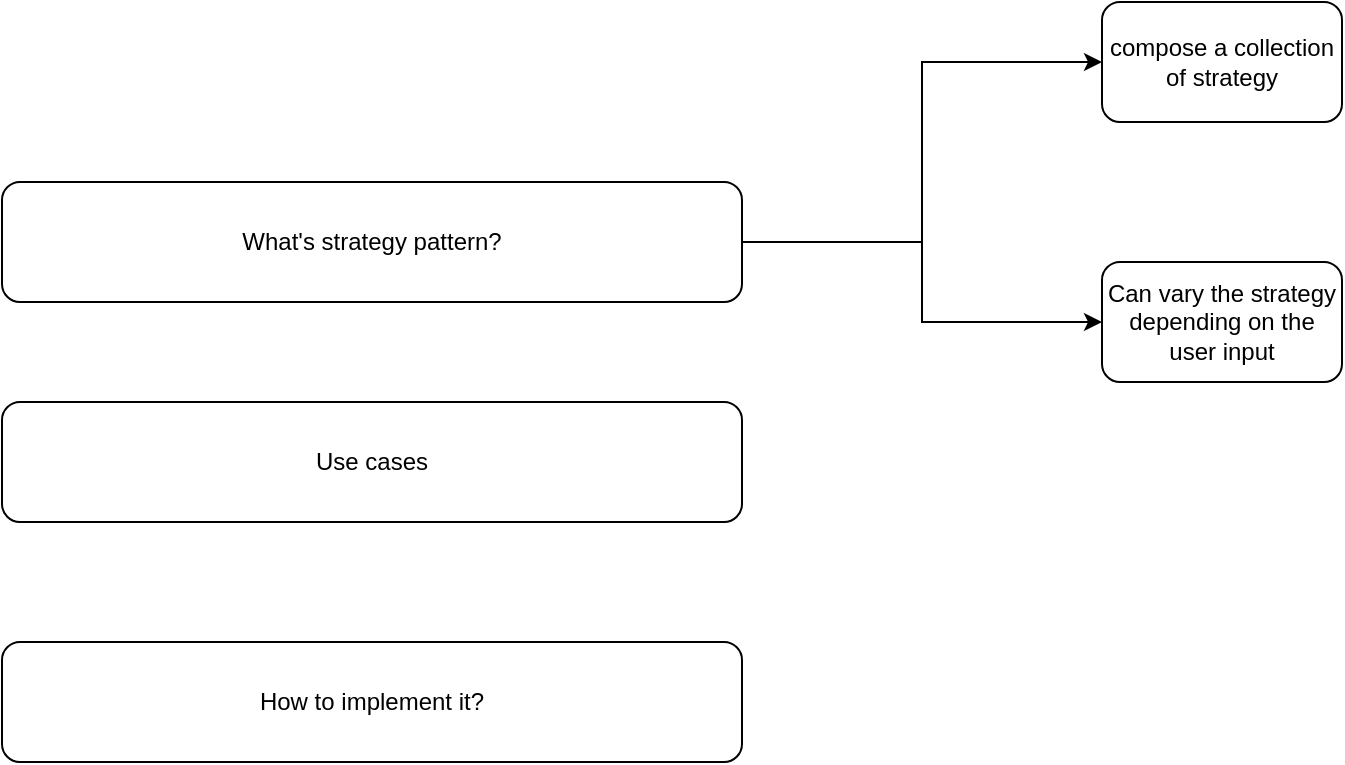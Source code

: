 <mxfile pages="4">
    <diagram id="NNxuTP14G6FqBL-g-QuN" name="Page-4">
        <mxGraphModel dx="1130" dy="724" grid="1" gridSize="10" guides="1" tooltips="1" connect="1" arrows="1" fold="1" page="1" pageScale="1" pageWidth="850" pageHeight="1100" math="0" shadow="0">
            <root>
                <mxCell id="CLL5iap1aBfzJVn21Pbx-0"/>
                <mxCell id="CLL5iap1aBfzJVn21Pbx-1" parent="CLL5iap1aBfzJVn21Pbx-0"/>
                <mxCell id="CLL5iap1aBfzJVn21Pbx-7" value="" style="edgeStyle=orthogonalEdgeStyle;rounded=0;orthogonalLoop=1;jettySize=auto;html=1;exitX=1;exitY=0.5;exitDx=0;exitDy=0;" parent="CLL5iap1aBfzJVn21Pbx-1" source="CLL5iap1aBfzJVn21Pbx-2" target="CLL5iap1aBfzJVn21Pbx-6" edge="1">
                    <mxGeometry relative="1" as="geometry">
                        <Array as="points">
                            <mxPoint x="560" y="140"/>
                            <mxPoint x="560" y="50"/>
                        </Array>
                    </mxGeometry>
                </mxCell>
                <mxCell id="CLL5iap1aBfzJVn21Pbx-9" value="" style="edgeStyle=orthogonalEdgeStyle;rounded=0;orthogonalLoop=1;jettySize=auto;html=1;entryX=0;entryY=0.5;entryDx=0;entryDy=0;" parent="CLL5iap1aBfzJVn21Pbx-1" source="CLL5iap1aBfzJVn21Pbx-2" target="CLL5iap1aBfzJVn21Pbx-8" edge="1">
                    <mxGeometry relative="1" as="geometry"/>
                </mxCell>
                <mxCell id="CLL5iap1aBfzJVn21Pbx-2" value="What's strategy pattern?" style="rounded=1;whiteSpace=wrap;html=1;" parent="CLL5iap1aBfzJVn21Pbx-1" vertex="1">
                    <mxGeometry x="100" y="110" width="370" height="60" as="geometry"/>
                </mxCell>
                <mxCell id="CLL5iap1aBfzJVn21Pbx-3" value="Use cases" style="rounded=1;whiteSpace=wrap;html=1;" parent="CLL5iap1aBfzJVn21Pbx-1" vertex="1">
                    <mxGeometry x="100" y="220" width="370" height="60" as="geometry"/>
                </mxCell>
                <mxCell id="CLL5iap1aBfzJVn21Pbx-4" value="How to implement it?" style="rounded=1;whiteSpace=wrap;html=1;" parent="CLL5iap1aBfzJVn21Pbx-1" vertex="1">
                    <mxGeometry x="100" y="340" width="370" height="60" as="geometry"/>
                </mxCell>
                <mxCell id="CLL5iap1aBfzJVn21Pbx-6" value="compose a collection of strategy" style="whiteSpace=wrap;html=1;rounded=1;" parent="CLL5iap1aBfzJVn21Pbx-1" vertex="1">
                    <mxGeometry x="650" y="20" width="120" height="60" as="geometry"/>
                </mxCell>
                <mxCell id="CLL5iap1aBfzJVn21Pbx-8" value="Can vary the strategy depending on the user input" style="whiteSpace=wrap;html=1;rounded=1;" parent="CLL5iap1aBfzJVn21Pbx-1" vertex="1">
                    <mxGeometry x="650" y="150" width="120" height="60" as="geometry"/>
                </mxCell>
            </root>
        </mxGraphModel>
    </diagram>
    <diagram id="COLCSK0MrvxZKW3tuzwy" name="Page-2">
        <mxGraphModel dx="1130" dy="724" grid="1" gridSize="10" guides="1" tooltips="1" connect="1" arrows="1" fold="1" page="1" pageScale="1" pageWidth="850" pageHeight="1100" math="0" shadow="0">
            <root>
                <mxCell id="dSowcYVEUooKdNPJAT83-0"/>
                <mxCell id="dSowcYVEUooKdNPJAT83-1" parent="dSowcYVEUooKdNPJAT83-0"/>
                <mxCell id="TUA8Hdbmf8-CmrJUC6xi-0" value="" style="rounded=0;html=1;jettySize=auto;orthogonalLoop=1;fontSize=11;endArrow=block;endFill=0;endSize=8;strokeWidth=1;shadow=0;labelBackgroundColor=none;edgeStyle=orthogonalEdgeStyle;" parent="dSowcYVEUooKdNPJAT83-1" source="TUA8Hdbmf8-CmrJUC6xi-1" target="TUA8Hdbmf8-CmrJUC6xi-4" edge="1">
                    <mxGeometry relative="1" as="geometry"/>
                </mxCell>
                <mxCell id="TUA8Hdbmf8-CmrJUC6xi-1" value="Translator" style="rounded=1;whiteSpace=wrap;html=1;fontSize=12;glass=0;strokeWidth=1;shadow=0;" parent="dSowcYVEUooKdNPJAT83-1" vertex="1">
                    <mxGeometry x="190" y="140" width="120" height="40" as="geometry"/>
                </mxCell>
                <mxCell id="TUA8Hdbmf8-CmrJUC6xi-2" value="no" style="rounded=0;html=1;jettySize=auto;orthogonalLoop=1;fontSize=11;endArrow=block;endFill=0;endSize=8;strokeWidth=1;shadow=0;labelBackgroundColor=none;edgeStyle=orthogonalEdgeStyle;" parent="dSowcYVEUooKdNPJAT83-1" source="TUA8Hdbmf8-CmrJUC6xi-4" target="TUA8Hdbmf8-CmrJUC6xi-8" edge="1">
                    <mxGeometry y="20" relative="1" as="geometry">
                        <mxPoint as="offset"/>
                    </mxGeometry>
                </mxCell>
                <mxCell id="TUA8Hdbmf8-CmrJUC6xi-3" value="yes" style="edgeStyle=orthogonalEdgeStyle;rounded=0;html=1;jettySize=auto;orthogonalLoop=1;fontSize=11;endArrow=block;endFill=0;endSize=8;strokeWidth=1;shadow=0;labelBackgroundColor=none;" parent="dSowcYVEUooKdNPJAT83-1" source="TUA8Hdbmf8-CmrJUC6xi-4" target="TUA8Hdbmf8-CmrJUC6xi-5" edge="1">
                    <mxGeometry y="10" relative="1" as="geometry">
                        <mxPoint as="offset"/>
                    </mxGeometry>
                </mxCell>
                <mxCell id="TUA8Hdbmf8-CmrJUC6xi-4" value="lang is VN" style="rhombus;whiteSpace=wrap;html=1;shadow=0;fontFamily=Helvetica;fontSize=12;align=center;strokeWidth=1;spacing=6;spacingTop=-4;" parent="dSowcYVEUooKdNPJAT83-1" vertex="1">
                    <mxGeometry x="200" y="230" width="100" height="80" as="geometry"/>
                </mxCell>
                <mxCell id="TUA8Hdbmf8-CmrJUC6xi-5" value="translate into Vietnamese" style="rounded=1;whiteSpace=wrap;html=1;fontSize=12;glass=0;strokeWidth=1;shadow=0;" parent="dSowcYVEUooKdNPJAT83-1" vertex="1">
                    <mxGeometry x="350" y="250" width="120" height="40" as="geometry"/>
                </mxCell>
                <mxCell id="TUA8Hdbmf8-CmrJUC6xi-6" value="No" style="rounded=0;html=1;jettySize=auto;orthogonalLoop=1;fontSize=11;endArrow=block;endFill=0;endSize=8;strokeWidth=1;shadow=0;labelBackgroundColor=none;edgeStyle=orthogonalEdgeStyle;" parent="dSowcYVEUooKdNPJAT83-1" source="TUA8Hdbmf8-CmrJUC6xi-8" edge="1">
                    <mxGeometry x="0.333" y="20" relative="1" as="geometry">
                        <mxPoint as="offset"/>
                        <mxPoint x="250" y="470" as="targetPoint"/>
                    </mxGeometry>
                </mxCell>
                <mxCell id="TUA8Hdbmf8-CmrJUC6xi-7" value="Yes" style="edgeStyle=orthogonalEdgeStyle;rounded=0;html=1;jettySize=auto;orthogonalLoop=1;fontSize=11;endArrow=block;endFill=0;endSize=8;strokeWidth=1;shadow=0;labelBackgroundColor=none;" parent="dSowcYVEUooKdNPJAT83-1" source="TUA8Hdbmf8-CmrJUC6xi-8" target="TUA8Hdbmf8-CmrJUC6xi-9" edge="1">
                    <mxGeometry y="10" relative="1" as="geometry">
                        <mxPoint as="offset"/>
                    </mxGeometry>
                </mxCell>
                <mxCell id="TUA8Hdbmf8-CmrJUC6xi-8" value="FR?" style="rhombus;whiteSpace=wrap;html=1;shadow=0;fontFamily=Helvetica;fontSize=12;align=center;strokeWidth=1;spacing=6;spacingTop=-4;" parent="dSowcYVEUooKdNPJAT83-1" vertex="1">
                    <mxGeometry x="200" y="350" width="100" height="80" as="geometry"/>
                </mxCell>
                <mxCell id="TUA8Hdbmf8-CmrJUC6xi-9" value="translate&amp;nbsp;into&amp;nbsp;French" style="rounded=1;whiteSpace=wrap;html=1;fontSize=12;glass=0;strokeWidth=1;shadow=0;" parent="dSowcYVEUooKdNPJAT83-1" vertex="1">
                    <mxGeometry x="350" y="370" width="120" height="40" as="geometry"/>
                </mxCell>
                <mxCell id="TUA8Hdbmf8-CmrJUC6xi-10" value="No" style="rounded=0;html=1;jettySize=auto;orthogonalLoop=1;fontSize=11;endArrow=block;endFill=0;endSize=8;strokeWidth=1;shadow=0;labelBackgroundColor=none;edgeStyle=orthogonalEdgeStyle;" parent="dSowcYVEUooKdNPJAT83-1" source="TUA8Hdbmf8-CmrJUC6xi-12" edge="1">
                    <mxGeometry x="0.333" y="20" relative="1" as="geometry">
                        <mxPoint as="offset"/>
                        <mxPoint x="250" y="590" as="targetPoint"/>
                    </mxGeometry>
                </mxCell>
                <mxCell id="TUA8Hdbmf8-CmrJUC6xi-11" value="Yes" style="edgeStyle=orthogonalEdgeStyle;rounded=0;html=1;jettySize=auto;orthogonalLoop=1;fontSize=11;endArrow=block;endFill=0;endSize=8;strokeWidth=1;shadow=0;labelBackgroundColor=none;" parent="dSowcYVEUooKdNPJAT83-1" source="TUA8Hdbmf8-CmrJUC6xi-12" target="TUA8Hdbmf8-CmrJUC6xi-13" edge="1">
                    <mxGeometry y="10" relative="1" as="geometry">
                        <mxPoint as="offset"/>
                    </mxGeometry>
                </mxCell>
                <mxCell id="TUA8Hdbmf8-CmrJUC6xi-12" value="ES?" style="rhombus;whiteSpace=wrap;html=1;shadow=0;fontFamily=Helvetica;fontSize=12;align=center;strokeWidth=1;spacing=6;spacingTop=-4;" parent="dSowcYVEUooKdNPJAT83-1" vertex="1">
                    <mxGeometry x="200" y="470" width="100" height="80" as="geometry"/>
                </mxCell>
                <mxCell id="TUA8Hdbmf8-CmrJUC6xi-13" value="translate&amp;nbsp;into&amp;nbsp;Spain" style="rounded=1;whiteSpace=wrap;html=1;fontSize=12;glass=0;strokeWidth=1;shadow=0;" parent="dSowcYVEUooKdNPJAT83-1" vertex="1">
                    <mxGeometry x="350" y="490" width="120" height="40" as="geometry"/>
                </mxCell>
            </root>
        </mxGraphModel>
    </diagram>
    <diagram id="C5RBs43oDa-KdzZeNtuy" name="Page-1">
        <mxGraphModel dx="1130" dy="724" grid="1" gridSize="10" guides="1" tooltips="1" connect="1" arrows="1" fold="1" page="1" pageScale="1" pageWidth="827" pageHeight="1169" math="0" shadow="0">
            <root>
                <mxCell id="WIyWlLk6GJQsqaUBKTNV-0"/>
                <mxCell id="WIyWlLk6GJQsqaUBKTNV-1" parent="WIyWlLk6GJQsqaUBKTNV-0"/>
                <mxCell id="WIyWlLk6GJQsqaUBKTNV-2" value="" style="rounded=0;html=1;jettySize=auto;orthogonalLoop=1;fontSize=11;endArrow=block;endFill=0;endSize=8;strokeWidth=1;shadow=0;labelBackgroundColor=none;edgeStyle=orthogonalEdgeStyle;" parent="WIyWlLk6GJQsqaUBKTNV-1" source="WIyWlLk6GJQsqaUBKTNV-3" target="WIyWlLk6GJQsqaUBKTNV-6" edge="1">
                    <mxGeometry relative="1" as="geometry"/>
                </mxCell>
                <mxCell id="WIyWlLk6GJQsqaUBKTNV-3" value="Translate message" style="rounded=1;whiteSpace=wrap;html=1;fontSize=12;glass=0;strokeWidth=1;shadow=0;" parent="WIyWlLk6GJQsqaUBKTNV-1" vertex="1">
                    <mxGeometry x="134" y="80" width="120" height="40" as="geometry"/>
                </mxCell>
                <mxCell id="WIyWlLk6GJQsqaUBKTNV-4" value="no" style="rounded=0;html=1;jettySize=auto;orthogonalLoop=1;fontSize=11;endArrow=block;endFill=0;endSize=8;strokeWidth=1;shadow=0;labelBackgroundColor=none;edgeStyle=orthogonalEdgeStyle;" parent="WIyWlLk6GJQsqaUBKTNV-1" source="WIyWlLk6GJQsqaUBKTNV-6" target="WIyWlLk6GJQsqaUBKTNV-10" edge="1">
                    <mxGeometry y="20" relative="1" as="geometry">
                        <mxPoint as="offset"/>
                    </mxGeometry>
                </mxCell>
                <mxCell id="WIyWlLk6GJQsqaUBKTNV-5" value="yes" style="edgeStyle=orthogonalEdgeStyle;rounded=0;html=1;jettySize=auto;orthogonalLoop=1;fontSize=11;endArrow=block;endFill=0;endSize=8;strokeWidth=1;shadow=0;labelBackgroundColor=none;" parent="WIyWlLk6GJQsqaUBKTNV-1" source="WIyWlLk6GJQsqaUBKTNV-6" target="WIyWlLk6GJQsqaUBKTNV-7" edge="1">
                    <mxGeometry y="10" relative="1" as="geometry">
                        <mxPoint as="offset"/>
                    </mxGeometry>
                </mxCell>
                <mxCell id="WIyWlLk6GJQsqaUBKTNV-6" value="Position?" style="rhombus;whiteSpace=wrap;html=1;shadow=0;fontFamily=Helvetica;fontSize=12;align=center;strokeWidth=1;spacing=6;spacingTop=-4;" parent="WIyWlLk6GJQsqaUBKTNV-1" vertex="1">
                    <mxGeometry x="144" y="170" width="100" height="80" as="geometry"/>
                </mxCell>
                <mxCell id="WIyWlLk6GJQsqaUBKTNV-7" value="translate Position" style="rounded=1;whiteSpace=wrap;html=1;fontSize=12;glass=0;strokeWidth=1;shadow=0;" parent="WIyWlLk6GJQsqaUBKTNV-1" vertex="1">
                    <mxGeometry x="294" y="190" width="120" height="40" as="geometry"/>
                </mxCell>
                <mxCell id="WIyWlLk6GJQsqaUBKTNV-8" value="No" style="rounded=0;html=1;jettySize=auto;orthogonalLoop=1;fontSize=11;endArrow=block;endFill=0;endSize=8;strokeWidth=1;shadow=0;labelBackgroundColor=none;edgeStyle=orthogonalEdgeStyle;" parent="WIyWlLk6GJQsqaUBKTNV-1" source="WIyWlLk6GJQsqaUBKTNV-10" edge="1">
                    <mxGeometry x="0.333" y="20" relative="1" as="geometry">
                        <mxPoint as="offset"/>
                        <mxPoint x="194" y="410" as="targetPoint"/>
                    </mxGeometry>
                </mxCell>
                <mxCell id="WIyWlLk6GJQsqaUBKTNV-9" value="Yes" style="edgeStyle=orthogonalEdgeStyle;rounded=0;html=1;jettySize=auto;orthogonalLoop=1;fontSize=11;endArrow=block;endFill=0;endSize=8;strokeWidth=1;shadow=0;labelBackgroundColor=none;" parent="WIyWlLk6GJQsqaUBKTNV-1" source="WIyWlLk6GJQsqaUBKTNV-10" target="WIyWlLk6GJQsqaUBKTNV-12" edge="1">
                    <mxGeometry y="10" relative="1" as="geometry">
                        <mxPoint as="offset"/>
                    </mxGeometry>
                </mxCell>
                <mxCell id="WIyWlLk6GJQsqaUBKTNV-10" value="SAlertChange?" style="rhombus;whiteSpace=wrap;html=1;shadow=0;fontFamily=Helvetica;fontSize=12;align=center;strokeWidth=1;spacing=6;spacingTop=-4;" parent="WIyWlLk6GJQsqaUBKTNV-1" vertex="1">
                    <mxGeometry x="144" y="290" width="100" height="80" as="geometry"/>
                </mxCell>
                <mxCell id="WIyWlLk6GJQsqaUBKTNV-12" value="translate SAlertChange" style="rounded=1;whiteSpace=wrap;html=1;fontSize=12;glass=0;strokeWidth=1;shadow=0;" parent="WIyWlLk6GJQsqaUBKTNV-1" vertex="1">
                    <mxGeometry x="294" y="310" width="120" height="40" as="geometry"/>
                </mxCell>
                <mxCell id="lDEEvBtXebrn3hnRN9kg-0" value="No" style="rounded=0;html=1;jettySize=auto;orthogonalLoop=1;fontSize=11;endArrow=block;endFill=0;endSize=8;strokeWidth=1;shadow=0;labelBackgroundColor=none;edgeStyle=orthogonalEdgeStyle;" parent="WIyWlLk6GJQsqaUBKTNV-1" source="lDEEvBtXebrn3hnRN9kg-2" edge="1">
                    <mxGeometry x="0.333" y="20" relative="1" as="geometry">
                        <mxPoint as="offset"/>
                        <mxPoint x="194" y="530" as="targetPoint"/>
                    </mxGeometry>
                </mxCell>
                <mxCell id="lDEEvBtXebrn3hnRN9kg-1" value="Yes" style="edgeStyle=orthogonalEdgeStyle;rounded=0;html=1;jettySize=auto;orthogonalLoop=1;fontSize=11;endArrow=block;endFill=0;endSize=8;strokeWidth=1;shadow=0;labelBackgroundColor=none;" parent="WIyWlLk6GJQsqaUBKTNV-1" source="lDEEvBtXebrn3hnRN9kg-2" target="lDEEvBtXebrn3hnRN9kg-3" edge="1">
                    <mxGeometry y="10" relative="1" as="geometry">
                        <mxPoint as="offset"/>
                    </mxGeometry>
                </mxCell>
                <mxCell id="lDEEvBtXebrn3hnRN9kg-2" value="ReportResult?" style="rhombus;whiteSpace=wrap;html=1;shadow=0;fontFamily=Helvetica;fontSize=12;align=center;strokeWidth=1;spacing=6;spacingTop=-4;" parent="WIyWlLk6GJQsqaUBKTNV-1" vertex="1">
                    <mxGeometry x="144" y="410" width="100" height="80" as="geometry"/>
                </mxCell>
                <mxCell id="lDEEvBtXebrn3hnRN9kg-3" value="translate ReportResult" style="rounded=1;whiteSpace=wrap;html=1;fontSize=12;glass=0;strokeWidth=1;shadow=0;" parent="WIyWlLk6GJQsqaUBKTNV-1" vertex="1">
                    <mxGeometry x="294" y="430" width="120" height="40" as="geometry"/>
                </mxCell>
            </root>
        </mxGraphModel>
    </diagram>
    <diagram id="kclPna8MUUyQHJ-fowMT" name="Page-3">
        <mxGraphModel dx="1130" dy="724" grid="1" gridSize="10" guides="1" tooltips="1" connect="1" arrows="1" fold="1" page="1" pageScale="1" pageWidth="850" pageHeight="1100" math="0" shadow="0">
            <root>
                <mxCell id="iwmAzGNDSYYxYsPtRLY8-0"/>
                <mxCell id="iwmAzGNDSYYxYsPtRLY8-1" parent="iwmAzGNDSYYxYsPtRLY8-0"/>
                <mxCell id="iwmAzGNDSYYxYsPtRLY8-2" value="" style="rounded=0;html=1;jettySize=auto;orthogonalLoop=1;fontSize=11;endArrow=block;endFill=0;endSize=8;strokeWidth=1;shadow=0;labelBackgroundColor=none;edgeStyle=orthogonalEdgeStyle;" parent="iwmAzGNDSYYxYsPtRLY8-1" source="iwmAzGNDSYYxYsPtRLY8-3" target="iwmAzGNDSYYxYsPtRLY8-6" edge="1">
                    <mxGeometry relative="1" as="geometry"/>
                </mxCell>
                <mxCell id="iwmAzGNDSYYxYsPtRLY8-3" value="Build alert" style="rounded=1;whiteSpace=wrap;html=1;fontSize=12;glass=0;strokeWidth=1;shadow=0;" parent="iwmAzGNDSYYxYsPtRLY8-1" vertex="1">
                    <mxGeometry x="200" y="30" width="120" height="40" as="geometry"/>
                </mxCell>
                <mxCell id="iwmAzGNDSYYxYsPtRLY8-4" value="no" style="rounded=0;html=1;jettySize=auto;orthogonalLoop=1;fontSize=11;endArrow=block;endFill=0;endSize=8;strokeWidth=1;shadow=0;labelBackgroundColor=none;edgeStyle=orthogonalEdgeStyle;" parent="iwmAzGNDSYYxYsPtRLY8-1" source="iwmAzGNDSYYxYsPtRLY8-6" target="iwmAzGNDSYYxYsPtRLY8-10" edge="1">
                    <mxGeometry y="20" relative="1" as="geometry">
                        <mxPoint as="offset"/>
                    </mxGeometry>
                </mxCell>
                <mxCell id="iwmAzGNDSYYxYsPtRLY8-5" value="yes" style="edgeStyle=orthogonalEdgeStyle;rounded=0;html=1;jettySize=auto;orthogonalLoop=1;fontSize=11;endArrow=block;endFill=0;endSize=8;strokeWidth=1;shadow=0;labelBackgroundColor=none;" parent="iwmAzGNDSYYxYsPtRLY8-1" source="iwmAzGNDSYYxYsPtRLY8-6" target="iwmAzGNDSYYxYsPtRLY8-7" edge="1">
                    <mxGeometry y="10" relative="1" as="geometry">
                        <mxPoint as="offset"/>
                    </mxGeometry>
                </mxCell>
                <mxCell id="iwmAzGNDSYYxYsPtRLY8-6" value="Network connection?" style="rhombus;whiteSpace=wrap;html=1;shadow=0;fontFamily=Helvetica;fontSize=12;align=center;strokeWidth=1;spacing=6;spacingTop=-4;" parent="iwmAzGNDSYYxYsPtRLY8-1" vertex="1">
                    <mxGeometry x="210" y="120" width="100" height="80" as="geometry"/>
                </mxCell>
                <mxCell id="iwmAzGNDSYYxYsPtRLY8-7" value="build NC alert" style="rounded=1;whiteSpace=wrap;html=1;fontSize=12;glass=0;strokeWidth=1;shadow=0;" parent="iwmAzGNDSYYxYsPtRLY8-1" vertex="1">
                    <mxGeometry x="360" y="140" width="120" height="40" as="geometry"/>
                </mxCell>
                <mxCell id="iwmAzGNDSYYxYsPtRLY8-8" value="No" style="rounded=0;html=1;jettySize=auto;orthogonalLoop=1;fontSize=11;endArrow=block;endFill=0;endSize=8;strokeWidth=1;shadow=0;labelBackgroundColor=none;edgeStyle=orthogonalEdgeStyle;" parent="iwmAzGNDSYYxYsPtRLY8-1" source="iwmAzGNDSYYxYsPtRLY8-10" edge="1">
                    <mxGeometry x="0.333" y="20" relative="1" as="geometry">
                        <mxPoint as="offset"/>
                        <mxPoint x="260" y="360" as="targetPoint"/>
                    </mxGeometry>
                </mxCell>
                <mxCell id="iwmAzGNDSYYxYsPtRLY8-9" value="Yes" style="edgeStyle=orthogonalEdgeStyle;rounded=0;html=1;jettySize=auto;orthogonalLoop=1;fontSize=11;endArrow=block;endFill=0;endSize=8;strokeWidth=1;shadow=0;labelBackgroundColor=none;" parent="iwmAzGNDSYYxYsPtRLY8-1" source="iwmAzGNDSYYxYsPtRLY8-10" target="iwmAzGNDSYYxYsPtRLY8-11" edge="1">
                    <mxGeometry y="10" relative="1" as="geometry">
                        <mxPoint as="offset"/>
                    </mxGeometry>
                </mxCell>
                <mxCell id="iwmAzGNDSYYxYsPtRLY8-10" value="Enter zone" style="rhombus;whiteSpace=wrap;html=1;shadow=0;fontFamily=Helvetica;fontSize=12;align=center;strokeWidth=1;spacing=6;spacingTop=-4;" parent="iwmAzGNDSYYxYsPtRLY8-1" vertex="1">
                    <mxGeometry x="210" y="240" width="100" height="80" as="geometry"/>
                </mxCell>
                <mxCell id="iwmAzGNDSYYxYsPtRLY8-11" value="build EZ alert" style="rounded=1;whiteSpace=wrap;html=1;fontSize=12;glass=0;strokeWidth=1;shadow=0;" parent="iwmAzGNDSYYxYsPtRLY8-1" vertex="1">
                    <mxGeometry x="360" y="260" width="120" height="40" as="geometry"/>
                </mxCell>
                <mxCell id="iwmAzGNDSYYxYsPtRLY8-12" value="No" style="rounded=0;html=1;jettySize=auto;orthogonalLoop=1;fontSize=11;endArrow=block;endFill=0;endSize=8;strokeWidth=1;shadow=0;labelBackgroundColor=none;edgeStyle=orthogonalEdgeStyle;" parent="iwmAzGNDSYYxYsPtRLY8-1" source="iwmAzGNDSYYxYsPtRLY8-14" edge="1">
                    <mxGeometry x="0.333" y="20" relative="1" as="geometry">
                        <mxPoint as="offset"/>
                        <mxPoint x="260" y="480" as="targetPoint"/>
                    </mxGeometry>
                </mxCell>
                <mxCell id="iwmAzGNDSYYxYsPtRLY8-13" value="Yes" style="edgeStyle=orthogonalEdgeStyle;rounded=0;html=1;jettySize=auto;orthogonalLoop=1;fontSize=11;endArrow=block;endFill=0;endSize=8;strokeWidth=1;shadow=0;labelBackgroundColor=none;" parent="iwmAzGNDSYYxYsPtRLY8-1" source="iwmAzGNDSYYxYsPtRLY8-14" target="iwmAzGNDSYYxYsPtRLY8-15" edge="1">
                    <mxGeometry y="10" relative="1" as="geometry">
                        <mxPoint as="offset"/>
                    </mxGeometry>
                </mxCell>
                <mxCell id="iwmAzGNDSYYxYsPtRLY8-14" value="Exit zone" style="rhombus;whiteSpace=wrap;html=1;shadow=0;fontFamily=Helvetica;fontSize=12;align=center;strokeWidth=1;spacing=6;spacingTop=-4;" parent="iwmAzGNDSYYxYsPtRLY8-1" vertex="1">
                    <mxGeometry x="210" y="360" width="100" height="80" as="geometry"/>
                </mxCell>
                <mxCell id="iwmAzGNDSYYxYsPtRLY8-15" value="build Exit zone alert" style="rounded=1;whiteSpace=wrap;html=1;fontSize=12;glass=0;strokeWidth=1;shadow=0;" parent="iwmAzGNDSYYxYsPtRLY8-1" vertex="1">
                    <mxGeometry x="360" y="380" width="120" height="40" as="geometry"/>
                </mxCell>
            </root>
        </mxGraphModel>
    </diagram>
</mxfile>